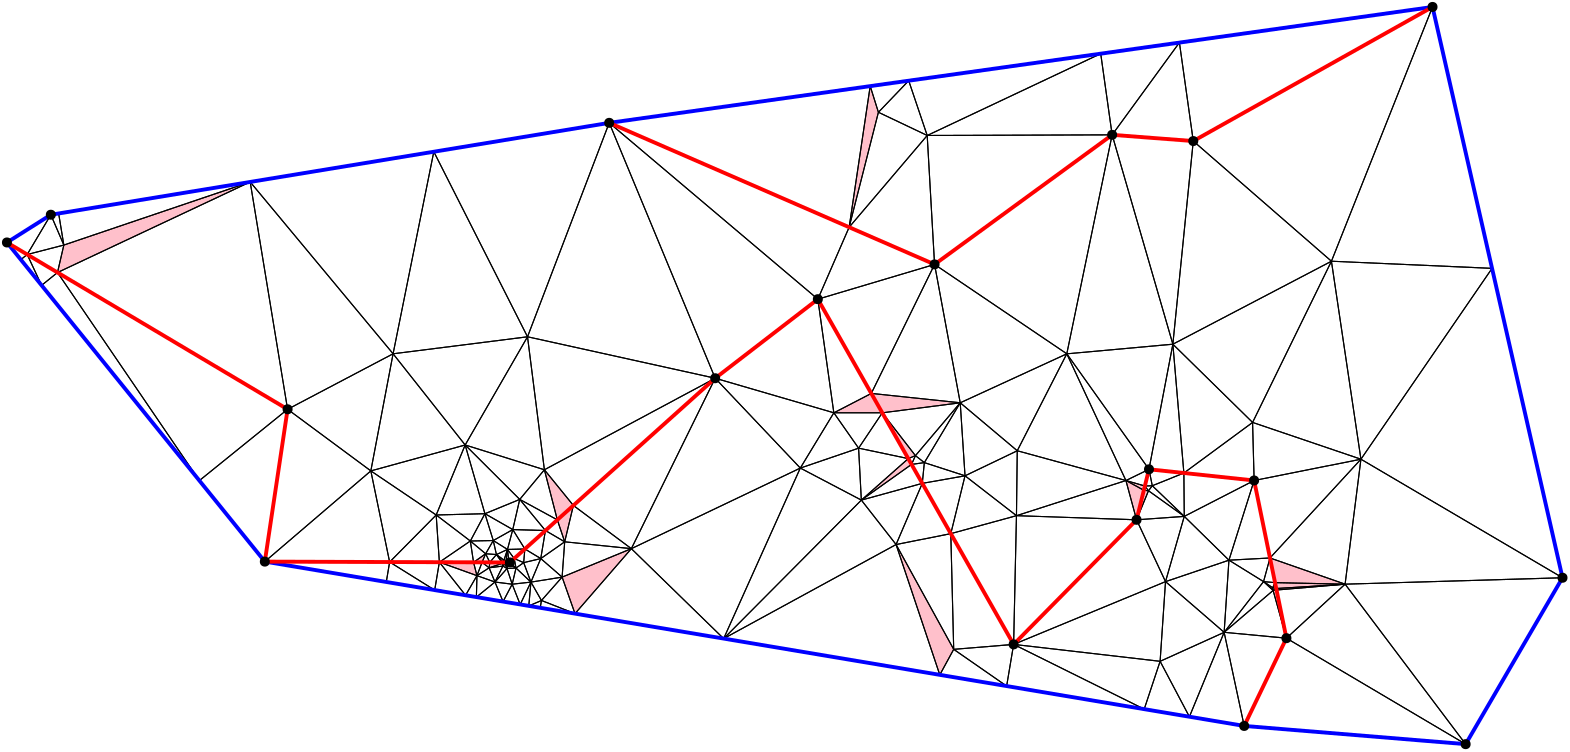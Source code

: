 <?xml version="1.0"?>
<!DOCTYPE ipe SYSTEM "ipe.dtd">
<ipe version="70218" creator="Ipe 7.2.24">
<info created="D:20221020151441" modified="D:20221020151441"/>
<ipestyle name="basic">
<symbol name="mark/disk(sx)" transformations="translations">
<path fill="sym-stroke">
0.6 0 0 0.6 0 0 e
</path>
</symbol>
<anglesize name="22.5 deg" value="22.5"/>
<anglesize name="30 deg" value="30"/>
<anglesize name="45 deg" value="45"/>
<anglesize name="60 deg" value="60"/>
<anglesize name="90 deg" value="90"/>
<arrowsize name="large" value="10"/>
<arrowsize name="small" value="5"/>
<arrowsize name="tiny" value="3"/>
<color name="blue" value="0 0 1"/>
<color name="gray" value="0.745"/>
<color name="green" value="0 1 0"/>
<color name="red" value="1 0 0"/>
<color name="pink" value="1 0.753 0.796"/>
<pen name="heavier" value="0.8"/>
<pen name="fat" value="1.4"/>
<pen name="ultrafat" value="2"/>
<gridsize name="16 pts (~6 mm)" value="16"/>
<gridsize name="32 pts (~12 mm)" value="32"/>
<gridsize name="4 pts" value="4"/>
<gridsize name="8 pts (~3 mm)" value="8"/>
<opacity name="10%" value="0.1"/>
<opacity name="25%" value="0.25"/>
<opacity name="50%" value="0.5"/>
<opacity name="75%" value="0.75"/>
<symbolsize name="large" value="5"/>
<symbolsize name="small" value="2"/>
<symbolsize name="tiny" value="1.1"/>
<textsize name="huge" value="\huge"/>
<textsize name="large" value="\large"/>
<textsize name="small" value="\small"/>
<textsize name="tiny" value="	iny"/>
<tiling name="falling" angle="-60" step="4" width="1"/>
<tiling name="rising" angle="30" step="4" width="1"/>
</ipestyle>
<page>
<layer name="hull"/>
<layer name="constraints"/>
<layer name="triangulation"/>
<layer name="obtuse"/>
<layer name="blub"/>
<layer name="problems"/>
<view layers="hull constraints triangulation obtuse blub" active="triangulation"/>
<path layer="obtuse" fill="pink" stroke-opacity="opaque">
194.446 337.698 m 
194.52 337.426 l 
194.972 337.425 l 
</path>
<path layer="obtuse" fill="pink" stroke-opacity="opaque">
359.181 394.892 m 
327.163 398.263 l 
331.12 391.287 l 
</path>
<path layer="obtuse" fill="pink" stroke-opacity="opaque">
425.278 363.402 m 
418.828 366.908 l 
422.663 352.766 l 
</path>
<path layer="obtuse" fill="pink" stroke-opacity="opaque">
194.972 337.425 m 
195.595 337.423 l 
195.696 338.049 l 
</path>
<path layer="obtuse" fill="pink" stroke-opacity="opaque">
189.832 337.442 m 
194.293 337.068 l 
194.205 337.427 l 
</path>
<path layer="obtuse" fill="pink" stroke-opacity="opaque">
194.446 337.698 m 
192.212 340.26 l 
194.205 337.427 l 
</path>
<path layer="obtuse" fill="pink" stroke-opacity="opaque">
189.583 335.485 m 
194.293 337.068 l 
189.832 337.442 l 
</path>
<path layer="obtuse" fill="pink" stroke-opacity="opaque">
171.674 337.504 m 
185.202 332.656 l 
183.979 337.462 l 
</path>
<path layer="obtuse" fill="pink" stroke-opacity="opaque">
183.979 337.462 m 
187.044 337.452 l 
188.332 340.541 l 
</path>
<path layer="obtuse" fill="pink" stroke-opacity="opaque">
36.482 451.676 m 
34.1953 441.792 l 
103.563 474.401 l 
</path>
<path layer="obtuse" fill="pink" stroke-opacity="opaque">
219.916 357.929 m 
214.137 352.744 l 
216.79 344.842 l 
</path>
<path layer="obtuse" fill="pink" stroke-opacity="opaque">
341.655 372.712 m 
340.472 374.798 l 
323.583 359.856 l 
</path>
<path layer="obtuse" fill="pink" stroke-opacity="opaque">
313.681 391.287 m 
331.12 391.287 l 
327.163 398.263 l 
</path>
<path layer="obtuse" fill="pink" stroke-opacity="opaque">
340.472 374.798 m 
343.057 375.862 l 
331.12 391.287 l 
</path>
<path layer="obtuse" fill="pink" stroke-opacity="opaque">
319.19 458.09 m 
329.726 499.474 l 
326.771 508.898 l 
</path>
<path layer="obtuse" fill="pink" stroke-opacity="opaque">
425.654 364.929 m 
418.828 366.908 l 
425.278 363.402 l 
</path>
<path layer="obtuse" fill="pink" stroke-opacity="opaque">
471.648 328.319 m 
468.374 330.517 l 
471.816 327.343 l 
</path>
<path layer="obtuse" fill="pink" stroke-opacity="opaque">
422.663 352.766 m 
426.954 363.224 l 
425.278 363.402 l 
</path>
<path layer="obtuse" fill="pink" stroke-opacity="opaque">
219.916 357.929 m 
209.481 370.782 l 
214.137 352.744 l 
</path>
<path layer="obtuse" fill="pink" stroke-opacity="opaque">
336.087 343.866 m 
351.826 296.944 l 
356.833 306.135 l 
</path>
<path layer="obtuse" fill="pink" stroke-opacity="opaque">
240.784 342.377 m 
215.86 332.14 l 
220.5 318.979 l 
</path>
<path layer="obtuse" fill="pink" stroke-opacity="opaque">
473.057 327.486 m 
497.735 329.596 l 
472.945 328.035 l 
</path>
<path layer="obtuse" fill="pink" stroke-opacity="opaque">
497.735 329.596 m 
470.696 339.021 l 
472.512 330.147 l 
</path>
<path layer="obtuse" fill="pink" stroke-opacity="opaque">
497.735 329.596 m 
472.512 330.147 l 
472.945 328.035 l 
</path>
<path layer="obtuse" fill="pink" stroke-opacity="opaque">
476.607 310.148 m 
473.057 327.486 l 
471.816 327.343 l 
</path>
<path layer="triangulation" stroke="black">
476.607 310.148 m 
461.407 278.557 l 
</path>
<path layer="triangulation" stroke="black">
461.407 278.557 m 
541.13 272 l 
</path>
<path layer="triangulation" stroke="black">
541.13 272 m 
476.607 310.148 l 
</path>
<path layer="triangulation" stroke="black">
307.921 432.192 m 
232.817 495.672 l 
</path>
<path layer="triangulation" stroke="black">
232.817 495.672 m 
270.965 403.73 l 
</path>
<path layer="triangulation" stroke="black">
270.965 403.73 m 
307.921 432.192 l 
</path>
<path layer="triangulation" stroke="black">
301.606 371.391 m 
270.965 403.73 l 
</path>
<path layer="triangulation" stroke="black">
270.965 403.73 m 
240.784 342.377 l 
</path>
<path layer="triangulation" stroke="black">
240.784 342.377 m 
301.606 371.391 l 
</path>
<path layer="triangulation" stroke="black">
203.407 418.653 m 
155.013 412.537 l 
</path>
<path layer="triangulation" stroke="black">
155.013 412.537 m 
180.96 379.701 l 
</path>
<path layer="triangulation" stroke="black">
180.96 379.701 m 
203.407 418.653 l 
</path>
<path layer="triangulation" stroke="black">
356.833 306.135 m 
351.826 296.944 l 
</path>
<path layer="triangulation" stroke="black">
351.826 296.944 m 
375.888 292.906 l 
</path>
<path layer="triangulation" stroke="black">
375.888 292.906 m 
356.833 306.135 l 
</path>
<path layer="triangulation" stroke="black">
313.681 391.287 m 
307.921 432.192 l 
</path>
<path layer="triangulation" stroke="black">
307.921 432.192 m 
270.965 403.73 l 
</path>
<path layer="triangulation" stroke="black">
270.965 403.73 m 
313.681 391.287 l 
</path>
<path layer="triangulation" stroke="black">
347.292 491.124 m 
349.944 444.709 l 
</path>
<path layer="triangulation" stroke="black">
349.944 444.709 m 
413.871 491.351 l 
</path>
<path layer="triangulation" stroke="black">
413.871 491.351 m 
347.292 491.124 l 
</path>
<path layer="triangulation" stroke="black">
307.921 432.192 m 
313.681 391.287 l 
</path>
<path layer="triangulation" stroke="black">
313.681 391.287 m 
327.163 398.263 l 
</path>
<path layer="triangulation" stroke="black">
327.163 398.263 m 
307.921 432.192 l 
</path>
<path layer="triangulation" stroke="black">
103.563 474.401 m 
117.032 392.553 l 
</path>
<path layer="triangulation" stroke="black">
117.032 392.553 m 
155.013 412.537 l 
</path>
<path layer="triangulation" stroke="black">
155.013 412.537 m 
103.563 474.401 l 
</path>
<path layer="triangulation" stroke="black">
329.726 499.474 m 
319.19 458.09 l 
</path>
<path layer="triangulation" stroke="black">
319.19 458.09 m 
347.292 491.124 l 
</path>
<path layer="triangulation" stroke="black">
347.292 491.124 m 
329.726 499.474 l 
</path>
<path layer="triangulation" stroke="black">
418.828 366.908 m 
379.711 377.622 l 
</path>
<path layer="triangulation" stroke="black">
379.711 377.622 m 
379.424 354.253 l 
</path>
<path layer="triangulation" stroke="black">
379.424 354.253 m 
418.828 366.908 l 
</path>
<path layer="triangulation" stroke="black">
349.944 444.709 m 
359.181 394.892 l 
</path>
<path layer="triangulation" stroke="black">
359.181 394.892 m 
397.545 412.523 l 
</path>
<path layer="triangulation" stroke="black">
397.545 412.523 m 
349.944 444.709 l 
</path>
<path layer="triangulation" stroke="black">
454.189 312.258 m 
468.374 330.517 l 
</path>
<path layer="triangulation" stroke="black">
468.374 330.517 m 
455.917 338.231 l 
</path>
<path layer="triangulation" stroke="black">
455.917 338.231 m 
454.189 312.258 l 
</path>
<path layer="triangulation" stroke="black">
443.078 489.115 m 
529.209 537.396 l 
</path>
<path layer="triangulation" stroke="black">
529.209 537.396 m 
438.087 524.569 l 
</path>
<path layer="triangulation" stroke="black">
438.087 524.569 m 
443.078 489.115 l 
</path>
<path layer="triangulation" stroke="black">
397.545 412.523 m 
435.729 415.989 l 
</path>
<path layer="triangulation" stroke="black">
435.729 415.989 m 
413.871 491.351 l 
</path>
<path layer="triangulation" stroke="black">
413.871 491.351 m 
397.545 412.523 l 
</path>
<path layer="triangulation" stroke="black">
503.435 374.581 m 
464.428 387.822 l 
</path>
<path layer="triangulation" stroke="black">
464.428 387.822 m 
464.984 366.923 l 
</path>
<path layer="triangulation" stroke="black">
464.984 366.923 m 
503.435 374.581 l 
</path>
<path layer="triangulation" stroke="black">
443.078 489.115 m 
435.729 415.989 l 
</path>
<path layer="triangulation" stroke="black">
435.729 415.989 m 
492.815 445.854 l 
</path>
<path layer="triangulation" stroke="black">
492.815 445.854 m 
443.078 489.115 l 
</path>
<path layer="triangulation" stroke="black">
455.917 338.231 m 
439.835 354.001 l 
</path>
<path layer="triangulation" stroke="black">
439.835 354.001 m 
433.085 330.51 l 
</path>
<path layer="triangulation" stroke="black">
433.085 330.51 m 
455.917 338.231 l 
</path>
<path layer="triangulation" stroke="black">
360.907 368.609 m 
346.262 373.351 l 
</path>
<path layer="triangulation" stroke="black">
346.262 373.351 m 
345.524 365.89 l 
</path>
<path layer="triangulation" stroke="black">
345.524 365.89 m 
360.907 368.609 l 
</path>
<path layer="triangulation" stroke="black">
471.816 327.343 m 
468.374 330.517 l 
</path>
<path layer="triangulation" stroke="black">
468.374 330.517 m 
454.189 312.258 l 
</path>
<path layer="triangulation" stroke="black">
454.189 312.258 m 
471.816 327.343 l 
</path>
<path layer="triangulation" stroke="black">
472.945 328.035 m 
472.512 330.147 l 
</path>
<path layer="triangulation" stroke="black">
472.512 330.147 m 
471.648 328.319 l 
</path>
<path layer="triangulation" stroke="black">
471.648 328.319 m 
472.945 328.035 l 
</path>
<path layer="triangulation" stroke="black">
439.835 354.001 m 
439.696 369.611 l 
</path>
<path layer="triangulation" stroke="black">
439.696 369.611 m 
428.321 365.029 l 
</path>
<path layer="triangulation" stroke="black">
428.321 365.029 m 
439.835 354.001 l 
</path>
<path layer="triangulation" stroke="black">
497.735 329.596 m 
541.13 272 l 
</path>
<path layer="triangulation" stroke="black">
541.13 272 m 
576 331.904 l 
</path>
<path layer="triangulation" stroke="black">
576 331.904 m 
497.735 329.596 l 
</path>
<path layer="triangulation" stroke="black">
185.202 332.656 m 
187.044 337.452 l 
</path>
<path layer="triangulation" stroke="black">
187.044 337.452 m 
183.979 337.462 l 
</path>
<path layer="triangulation" stroke="black">
183.979 337.462 m 
185.202 332.656 l 
</path>
<path layer="triangulation" stroke="black">
197.888 329.586 m 
191.684 330.367 l 
</path>
<path layer="triangulation" stroke="black">
191.684 330.367 m 
194.601 323.325 l 
</path>
<path layer="triangulation" stroke="black">
194.601 323.325 m 
197.888 329.586 l 
</path>
<path layer="triangulation" stroke="black">
188.072 354.965 m 
198.093 349.245 l 
</path>
<path layer="triangulation" stroke="black">
198.093 349.245 m 
200.602 360.113 l 
</path>
<path layer="triangulation" stroke="black">
200.602 360.113 m 
188.072 354.965 l 
</path>
<path layer="triangulation" stroke="black">
191.684 330.367 m 
194.532 336.11 l 
</path>
<path layer="triangulation" stroke="black">
194.532 336.11 m 
189.583 335.485 l 
</path>
<path layer="triangulation" stroke="black">
189.583 335.485 m 
191.684 330.367 l 
</path>
<path layer="triangulation" stroke="black">
117.032 392.553 m 
108.837 337.716 l 
</path>
<path layer="triangulation" stroke="black">
108.837 337.716 m 
146.999 370.372 l 
</path>
<path layer="triangulation" stroke="black">
146.999 370.372 m 
117.032 392.553 l 
</path>
<path layer="triangulation" stroke="black">
204.641 330.338 m 
208.171 338.81 l 
</path>
<path layer="triangulation" stroke="black">
208.171 338.81 m 
202.019 337.349 l 
</path>
<path layer="triangulation" stroke="black">
202.019 337.349 m 
204.641 330.338 l 
</path>
<path layer="triangulation" stroke="black">
379.424 354.253 m 
422.663 352.766 l 
</path>
<path layer="triangulation" stroke="black">
422.663 352.766 m 
418.828 366.908 l 
</path>
<path layer="triangulation" stroke="black">
418.828 366.908 m 
379.424 354.253 l 
</path>
<path layer="triangulation" stroke="black">
327.163 398.263 m 
349.944 444.709 l 
</path>
<path layer="triangulation" stroke="black">
349.944 444.709 m 
307.921 432.192 l 
</path>
<path layer="triangulation" stroke="black">
307.921 432.192 m 
327.163 398.263 l 
</path>
<path layer="triangulation" stroke="black">
197.054 337.418 m 
199.268 335.4 l 
</path>
<path layer="triangulation" stroke="black">
199.268 335.4 m 
198.612 338.816 l 
</path>
<path layer="triangulation" stroke="black">
198.612 338.816 m 
197.054 337.418 l 
</path>
<path layer="triangulation" stroke="black">
180.96 379.701 m 
155.013 412.537 l 
</path>
<path layer="triangulation" stroke="black">
155.013 412.537 m 
146.999 370.372 l 
</path>
<path layer="triangulation" stroke="black">
146.999 370.372 m 
180.96 379.701 l 
</path>
<path layer="triangulation" stroke="black">
336.087 343.866 m 
323.583 359.856 l 
</path>
<path layer="triangulation" stroke="black">
323.583 359.856 m 
274.013 310 l 
</path>
<path layer="triangulation" stroke="black">
274.013 310 m 
336.087 343.866 l 
</path>
<path layer="triangulation" stroke="black">
197.888 329.586 m 
196.022 335.218 l 
</path>
<path layer="triangulation" stroke="black">
196.022 335.218 m 
191.684 330.367 l 
</path>
<path layer="triangulation" stroke="black">
191.684 330.367 m 
197.888 329.586 l 
</path>
<path layer="triangulation" stroke="black">
195.595 337.423 m 
196.367 337.42 l 
</path>
<path layer="triangulation" stroke="black">
196.367 337.42 m 
195.696 338.049 l 
</path>
<path layer="triangulation" stroke="black">
195.696 338.049 m 
195.595 337.423 l 
</path>
<path layer="triangulation" stroke="black">
196.658 336.789 m 
199.268 335.4 l 
</path>
<path layer="triangulation" stroke="black">
199.268 335.4 m 
197.054 337.418 l 
</path>
<path layer="triangulation" stroke="black">
197.054 337.418 m 
196.658 336.789 l 
</path>
<path layer="triangulation" stroke="black">
200.762 322.291 m 
203.863 321.771 l 
</path>
<path layer="triangulation" stroke="black">
203.863 321.771 m 
204.641 330.338 l 
</path>
<path layer="triangulation" stroke="black">
204.641 330.338 m 
200.762 322.291 l 
</path>
<path layer="triangulation" stroke="black">
208.421 323.72 m 
203.863 321.771 l 
</path>
<path layer="triangulation" stroke="black">
203.863 321.771 m 
207.978 321.08 l 
</path>
<path layer="triangulation" stroke="black">
207.978 321.08 m 
208.421 323.72 l 
</path>
<path layer="triangulation" stroke="black">
195.595 337.423 m 
195.985 336.875 l 
</path>
<path layer="triangulation" stroke="black">
195.985 336.875 m 
196.367 337.42 l 
</path>
<path layer="triangulation" stroke="black">
196.367 337.42 m 
195.595 337.423 l 
</path>
<path layer="triangulation" stroke="black">
198.612 338.816 m 
199.268 335.4 l 
</path>
<path layer="triangulation" stroke="black">
199.268 335.4 m 
202.019 337.349 l 
</path>
<path layer="triangulation" stroke="black">
202.019 337.349 m 
198.612 338.816 l 
</path>
<path layer="triangulation" stroke="black">
195.305 336.784 m 
195.595 337.423 l 
</path>
<path layer="triangulation" stroke="black">
195.595 337.423 m 
194.972 337.425 l 
</path>
<path layer="triangulation" stroke="black">
194.972 337.425 m 
195.305 336.784 l 
</path>
<path layer="triangulation" stroke="black">
196.192 342.099 m 
198.093 349.245 l 
</path>
<path layer="triangulation" stroke="black">
198.093 349.245 m 
191.075 345.302 l 
</path>
<path layer="triangulation" stroke="black">
191.075 345.302 m 
196.192 342.099 l 
</path>
<path layer="triangulation" stroke="black">
196.022 335.218 m 
194.532 336.11 l 
</path>
<path layer="triangulation" stroke="black">
194.532 336.11 m 
191.684 330.367 l 
</path>
<path layer="triangulation" stroke="black">
191.684 330.367 m 
196.022 335.218 l 
</path>
<path layer="triangulation" stroke="black">
182.821 345.132 m 
191.075 345.302 l 
</path>
<path layer="triangulation" stroke="black">
191.075 345.302 m 
188.072 354.965 l 
</path>
<path layer="triangulation" stroke="black">
188.072 354.965 m 
182.821 345.132 l 
</path>
<path layer="triangulation" stroke="black">
117.032 392.553 m 
85.2665 366.885 l 
</path>
<path layer="triangulation" stroke="black">
85.2665 366.885 m 
108.837 337.716 l 
</path>
<path layer="triangulation" stroke="black">
108.837 337.716 m 
117.032 392.553 l 
</path>
<path layer="triangulation" stroke="black">
103.563 474.401 m 
155.013 412.537 l 
</path>
<path layer="triangulation" stroke="black">
155.013 412.537 m 
169.671 485.28 l 
</path>
<path layer="triangulation" stroke="black">
169.671 485.28 m 
103.563 474.401 l 
</path>
<path layer="triangulation" stroke="black">
146.999 370.372 m 
155.013 412.537 l 
</path>
<path layer="triangulation" stroke="black">
155.013 412.537 m 
117.032 392.553 l 
</path>
<path layer="triangulation" stroke="black">
117.032 392.553 m 
146.999 370.372 l 
</path>
<path layer="triangulation" stroke="black">
146.999 370.372 m 
170.525 354.499 l 
</path>
<path layer="triangulation" stroke="black">
170.525 354.499 m 
180.96 379.701 l 
</path>
<path layer="triangulation" stroke="black">
180.96 379.701 m 
146.999 370.372 l 
</path>
<path layer="triangulation" stroke="black">
23.2867 448.276 m 
36.482 451.676 l 
</path>
<path layer="triangulation" stroke="black">
36.482 451.676 m 
31.7956 462.591 l 
</path>
<path layer="triangulation" stroke="black">
31.7956 462.591 m 
23.2867 448.276 l 
</path>
<path layer="triangulation" stroke="black">
23.2867 448.276 m 
16 452.607 l 
</path>
<path layer="triangulation" stroke="black">
16 452.607 m 
20.9957 446.424 l 
</path>
<path layer="triangulation" stroke="black">
20.9957 446.424 m 
23.2867 448.276 l 
</path>
<path layer="triangulation" stroke="black">
153.768 337.564 m 
169.988 327.455 l 
</path>
<path layer="triangulation" stroke="black">
169.988 327.455 m 
171.674 337.504 l 
</path>
<path layer="triangulation" stroke="black">
171.674 337.504 m 
153.768 337.564 l 
</path>
<path layer="triangulation" stroke="black">
194.446 337.698 m 
194.52 337.426 l 
</path>
<path layer="triangulation" stroke="black">
194.52 337.426 m 
194.972 337.425 l 
</path>
<path layer="triangulation" stroke="black">
194.972 337.425 m 
194.446 337.698 l 
</path>
<path layer="triangulation" stroke="black">
209.852 348.9 m 
202.451 342.26 l 
</path>
<path layer="triangulation" stroke="black">
202.451 342.26 m 
208.171 338.81 l 
</path>
<path layer="triangulation" stroke="black">
208.171 338.81 m 
209.852 348.9 l 
</path>
<path layer="triangulation" stroke="black">
198.093 349.245 m 
196.192 342.099 l 
</path>
<path layer="triangulation" stroke="black">
196.192 342.099 m 
202.451 342.26 l 
</path>
<path layer="triangulation" stroke="black">
202.451 342.26 m 
198.093 349.245 l 
</path>
<path layer="triangulation" stroke="black">
216.79 344.842 m 
209.852 348.9 l 
</path>
<path layer="triangulation" stroke="black">
209.852 348.9 m 
208.171 338.81 l 
</path>
<path layer="triangulation" stroke="black">
208.171 338.81 m 
216.79 344.842 l 
</path>
<path layer="triangulation" stroke="black">
202.019 337.349 m 
199.268 335.4 l 
</path>
<path layer="triangulation" stroke="black">
199.268 335.4 m 
204.641 330.338 l 
</path>
<path layer="triangulation" stroke="black">
204.641 330.338 m 
202.019 337.349 l 
</path>
<path layer="triangulation" stroke="black">
322.595 378.554 m 
323.583 359.856 l 
</path>
<path layer="triangulation" stroke="black">
323.583 359.856 m 
340.472 374.798 l 
</path>
<path layer="triangulation" stroke="black">
340.472 374.798 m 
322.595 378.554 l 
</path>
<path layer="triangulation" stroke="black">
360.907 368.609 m 
345.524 365.89 l 
</path>
<path layer="triangulation" stroke="black">
345.524 365.89 m 
355.79 347.788 l 
</path>
<path layer="triangulation" stroke="black">
355.79 347.788 m 
360.907 368.609 l 
</path>
<path layer="triangulation" stroke="black">
359.181 394.892 m 
343.057 375.862 l 
</path>
<path layer="triangulation" stroke="black">
343.057 375.862 m 
346.262 373.351 l 
</path>
<path layer="triangulation" stroke="black">
346.262 373.351 m 
359.181 394.892 l 
</path>
<path layer="triangulation" stroke="black">
359.181 394.892 m 
379.711 377.622 l 
</path>
<path layer="triangulation" stroke="black">
379.711 377.622 m 
397.545 412.523 l 
</path>
<path layer="triangulation" stroke="black">
397.545 412.523 m 
359.181 394.892 l 
</path>
<path layer="triangulation" stroke="black">
307.921 432.192 m 
319.19 458.09 l 
</path>
<path layer="triangulation" stroke="black">
319.19 458.09 m 
232.817 495.672 l 
</path>
<path layer="triangulation" stroke="black">
232.817 495.672 m 
307.921 432.192 l 
</path>
<path layer="triangulation" stroke="black">
413.871 491.351 m 
443.078 489.115 l 
</path>
<path layer="triangulation" stroke="black">
443.078 489.115 m 
438.087 524.569 l 
</path>
<path layer="triangulation" stroke="black">
438.087 524.569 m 
413.871 491.351 l 
</path>
<path layer="triangulation" stroke="black">
397.545 412.523 m 
379.711 377.622 l 
</path>
<path layer="triangulation" stroke="black">
379.711 377.622 m 
418.828 366.908 l 
</path>
<path layer="triangulation" stroke="black">
418.828 366.908 m 
397.545 412.523 l 
</path>
<path layer="triangulation" stroke="black">
359.181 394.892 m 
327.163 398.263 l 
</path>
<path layer="triangulation" stroke="black">
327.163 398.263 m 
331.12 391.287 l 
</path>
<path layer="triangulation" stroke="black">
331.12 391.287 m 
359.181 394.892 l 
</path>
<path layer="triangulation" stroke="black">
425.278 363.402 m 
418.828 366.908 l 
</path>
<path layer="triangulation" stroke="black">
418.828 366.908 m 
422.663 352.766 l 
</path>
<path layer="triangulation" stroke="black">
422.663 352.766 m 
425.278 363.402 l 
</path>
<path layer="triangulation" stroke="black">
427.134 370.946 m 
397.545 412.523 l 
</path>
<path layer="triangulation" stroke="black">
397.545 412.523 m 
418.828 366.908 l 
</path>
<path layer="triangulation" stroke="black">
418.828 366.908 m 
427.134 370.946 l 
</path>
<path layer="triangulation" stroke="black">
378.406 307.913 m 
433.085 330.51 l 
</path>
<path layer="triangulation" stroke="black">
433.085 330.51 m 
422.663 352.766 l 
</path>
<path layer="triangulation" stroke="black">
422.663 352.766 m 
378.406 307.913 l 
</path>
<path layer="triangulation" stroke="black">
454.189 312.258 m 
441.685 281.866 l 
</path>
<path layer="triangulation" stroke="black">
441.685 281.866 m 
461.407 278.557 l 
</path>
<path layer="triangulation" stroke="black">
461.407 278.557 m 
454.189 312.258 l 
</path>
<path layer="triangulation" stroke="black">
355.79 347.788 m 
336.087 343.866 l 
</path>
<path layer="triangulation" stroke="black">
336.087 343.866 m 
356.833 306.135 l 
</path>
<path layer="triangulation" stroke="black">
356.833 306.135 m 
355.79 347.788 l 
</path>
<path layer="triangulation" stroke="black">
345.524 365.89 m 
341.655 372.712 l 
</path>
<path layer="triangulation" stroke="black">
341.655 372.712 m 
323.583 359.856 l 
</path>
<path layer="triangulation" stroke="black">
323.583 359.856 m 
345.524 365.89 l 
</path>
<path layer="triangulation" stroke="black">
323.583 359.856 m 
301.606 371.391 l 
</path>
<path layer="triangulation" stroke="black">
301.606 371.391 m 
274.013 310 l 
</path>
<path layer="triangulation" stroke="black">
274.013 310 m 
323.583 359.856 l 
</path>
<path layer="triangulation" stroke="black">
209.481 370.782 m 
203.407 418.653 l 
</path>
<path layer="triangulation" stroke="black">
203.407 418.653 m 
180.96 379.701 l 
</path>
<path layer="triangulation" stroke="black">
180.96 379.701 m 
209.481 370.782 l 
</path>
<path layer="triangulation" stroke="black">
379.424 354.253 m 
355.79 347.788 l 
</path>
<path layer="triangulation" stroke="black">
355.79 347.788 m 
378.406 307.913 l 
</path>
<path layer="triangulation" stroke="black">
378.406 307.913 m 
379.424 354.253 l 
</path>
<path layer="triangulation" stroke="black">
454.189 312.258 m 
461.407 278.557 l 
</path>
<path layer="triangulation" stroke="black">
461.407 278.557 m 
476.607 310.148 l 
</path>
<path layer="triangulation" stroke="black">
476.607 310.148 m 
454.189 312.258 l 
</path>
<path layer="triangulation" stroke="black">
378.406 307.913 m 
431.139 301.827 l 
</path>
<path layer="triangulation" stroke="black">
431.139 301.827 m 
433.085 330.51 l 
</path>
<path layer="triangulation" stroke="black">
433.085 330.51 m 
378.406 307.913 l 
</path>
<path layer="triangulation" stroke="black">
378.406 307.913 m 
356.833 306.135 l 
</path>
<path layer="triangulation" stroke="black">
356.833 306.135 m 
375.888 292.906 l 
</path>
<path layer="triangulation" stroke="black">
375.888 292.906 m 
378.406 307.913 l 
</path>
<path layer="triangulation" stroke="black">
497.735 329.596 m 
503.435 374.581 l 
</path>
<path layer="triangulation" stroke="black">
503.435 374.581 m 
470.696 339.021 l 
</path>
<path layer="triangulation" stroke="black">
470.696 339.021 m 
497.735 329.596 l 
</path>
<path layer="triangulation" stroke="black">
454.189 312.258 m 
455.917 338.231 l 
</path>
<path layer="triangulation" stroke="black">
455.917 338.231 m 
433.085 330.51 l 
</path>
<path layer="triangulation" stroke="black">
433.085 330.51 m 
454.189 312.258 l 
</path>
<path layer="triangulation" stroke="black">
191.684 330.367 m 
189.583 335.485 l 
</path>
<path layer="triangulation" stroke="black">
189.583 335.485 m 
185.202 332.656 l 
</path>
<path layer="triangulation" stroke="black">
185.202 332.656 m 
191.684 330.367 l 
</path>
<path layer="triangulation" stroke="black">
153.768 337.564 m 
146.999 370.372 l 
</path>
<path layer="triangulation" stroke="black">
146.999 370.372 m 
108.837 337.716 l 
</path>
<path layer="triangulation" stroke="black">
108.837 337.716 m 
153.768 337.564 l 
</path>
<path layer="triangulation" stroke="black">
108.837 337.716 m 
152.562 330.379 l 
</path>
<path layer="triangulation" stroke="black">
152.562 330.379 m 
153.768 337.564 l 
</path>
<path layer="triangulation" stroke="black">
153.768 337.564 m 
108.837 337.716 l 
</path>
<path layer="triangulation" stroke="black">
187.044 337.452 m 
189.583 335.485 l 
</path>
<path layer="triangulation" stroke="black">
189.583 335.485 m 
189.832 337.442 l 
</path>
<path layer="triangulation" stroke="black">
189.832 337.442 m 
187.044 337.452 l 
</path>
<path layer="triangulation" stroke="black">
196.192 342.099 m 
195.696 338.049 l 
</path>
<path layer="triangulation" stroke="black">
195.696 338.049 m 
196.649 338.144 l 
</path>
<path layer="triangulation" stroke="black">
196.649 338.144 m 
196.192 342.099 l 
</path>
<path layer="triangulation" stroke="black">
181.103 325.59 m 
185.202 332.656 l 
</path>
<path layer="triangulation" stroke="black">
185.202 332.656 m 
171.674 337.504 l 
</path>
<path layer="triangulation" stroke="black">
171.674 337.504 m 
181.103 325.59 l 
</path>
<path layer="triangulation" stroke="black">
184.996 324.937 m 
191.684 330.367 l 
</path>
<path layer="triangulation" stroke="black">
191.684 330.367 m 
185.202 332.656 l 
</path>
<path layer="triangulation" stroke="black">
185.202 332.656 m 
184.996 324.937 l 
</path>
<path layer="triangulation" stroke="black">
184.996 324.937 m 
185.202 332.656 l 
</path>
<path layer="triangulation" stroke="black">
185.202 332.656 m 
181.103 325.59 l 
</path>
<path layer="triangulation" stroke="black">
181.103 325.59 m 
184.996 324.937 l 
</path>
<path layer="triangulation" stroke="black">
191.684 330.367 m 
184.996 324.937 l 
</path>
<path layer="triangulation" stroke="black">
184.996 324.937 m 
194.601 323.325 l 
</path>
<path layer="triangulation" stroke="black">
194.601 323.325 m 
191.684 330.367 l 
</path>
<path layer="triangulation" stroke="black">
208.421 323.72 m 
204.641 330.338 l 
</path>
<path layer="triangulation" stroke="black">
204.641 330.338 m 
203.863 321.771 l 
</path>
<path layer="triangulation" stroke="black">
203.863 321.771 m 
208.421 323.72 l 
</path>
<path layer="triangulation" stroke="black">
204.641 330.338 m 
197.888 329.586 l 
</path>
<path layer="triangulation" stroke="black">
197.888 329.586 m 
200.762 322.291 l 
</path>
<path layer="triangulation" stroke="black">
200.762 322.291 m 
204.641 330.338 l 
</path>
<path layer="triangulation" stroke="black">
220.5 318.979 m 
215.86 332.14 l 
</path>
<path layer="triangulation" stroke="black">
215.86 332.14 m 
208.421 323.72 l 
</path>
<path layer="triangulation" stroke="black">
208.421 323.72 m 
220.5 318.979 l 
</path>
<path layer="triangulation" stroke="black">
215.86 332.14 m 
208.171 338.81 l 
</path>
<path layer="triangulation" stroke="black">
208.171 338.81 m 
204.641 330.338 l 
</path>
<path layer="triangulation" stroke="black">
204.641 330.338 m 
215.86 332.14 l 
</path>
<path layer="triangulation" stroke="black">
197.888 329.586 m 
204.641 330.338 l 
</path>
<path layer="triangulation" stroke="black">
204.641 330.338 m 
199.268 335.4 l 
</path>
<path layer="triangulation" stroke="black">
199.268 335.4 m 
197.888 329.586 l 
</path>
<path layer="triangulation" stroke="black">
208.421 323.72 m 
215.86 332.14 l 
</path>
<path layer="triangulation" stroke="black">
215.86 332.14 m 
204.641 330.338 l 
</path>
<path layer="triangulation" stroke="black">
204.641 330.338 m 
208.421 323.72 l 
</path>
<path layer="triangulation" stroke="black">
196.022 335.218 m 
197.888 329.586 l 
</path>
<path layer="triangulation" stroke="black">
197.888 329.586 m 
199.268 335.4 l 
</path>
<path layer="triangulation" stroke="black">
199.268 335.4 m 
196.022 335.218 l 
</path>
<path layer="triangulation" stroke="black">
194.601 323.325 m 
200.762 322.291 l 
</path>
<path layer="triangulation" stroke="black">
200.762 322.291 m 
197.888 329.586 l 
</path>
<path layer="triangulation" stroke="black">
197.888 329.586 m 
194.601 323.325 l 
</path>
<path layer="triangulation" stroke="black">
196.022 335.218 m 
195.305 336.784 l 
</path>
<path layer="triangulation" stroke="black">
195.305 336.784 m 
194.532 336.11 l 
</path>
<path layer="triangulation" stroke="black">
194.532 336.11 m 
196.022 335.218 l 
</path>
<path layer="triangulation" stroke="black">
196.367 337.42 m 
197.054 337.418 l 
</path>
<path layer="triangulation" stroke="black">
197.054 337.418 m 
196.649 338.144 l 
</path>
<path layer="triangulation" stroke="black">
196.649 338.144 m 
196.367 337.42 l 
</path>
<path layer="triangulation" stroke="black">
196.022 335.218 m 
195.985 336.875 l 
</path>
<path layer="triangulation" stroke="black">
195.985 336.875 m 
195.305 336.784 l 
</path>
<path layer="triangulation" stroke="black">
195.305 336.784 m 
196.022 335.218 l 
</path>
<path layer="triangulation" stroke="black">
196.658 336.789 m 
197.054 337.418 l 
</path>
<path layer="triangulation" stroke="black">
197.054 337.418 m 
196.367 337.42 l 
</path>
<path layer="triangulation" stroke="black">
196.367 337.42 m 
196.658 336.789 l 
</path>
<path layer="triangulation" stroke="black">
196.022 335.218 m 
196.658 336.789 l 
</path>
<path layer="triangulation" stroke="black">
196.658 336.789 m 
195.985 336.875 l 
</path>
<path layer="triangulation" stroke="black">
195.985 336.875 m 
196.022 335.218 l 
</path>
<path layer="triangulation" stroke="black">
196.022 335.218 m 
199.268 335.4 l 
</path>
<path layer="triangulation" stroke="black">
199.268 335.4 m 
196.658 336.789 l 
</path>
<path layer="triangulation" stroke="black">
196.658 336.789 m 
196.022 335.218 l 
</path>
<path layer="triangulation" stroke="black">
202.451 342.26 m 
202.019 337.349 l 
</path>
<path layer="triangulation" stroke="black">
202.019 337.349 m 
208.171 338.81 l 
</path>
<path layer="triangulation" stroke="black">
208.171 338.81 m 
202.451 342.26 l 
</path>
<path layer="triangulation" stroke="black">
198.612 338.816 m 
196.649 338.144 l 
</path>
<path layer="triangulation" stroke="black">
196.649 338.144 m 
197.054 337.418 l 
</path>
<path layer="triangulation" stroke="black">
197.054 337.418 m 
198.612 338.816 l 
</path>
<path layer="triangulation" stroke="black">
195.696 338.049 m 
196.367 337.42 l 
</path>
<path layer="triangulation" stroke="black">
196.367 337.42 m 
196.649 338.144 l 
</path>
<path layer="triangulation" stroke="black">
196.649 338.144 m 
195.696 338.049 l 
</path>
<path layer="triangulation" stroke="black">
195.985 336.875 m 
196.658 336.789 l 
</path>
<path layer="triangulation" stroke="black">
196.658 336.789 m 
196.367 337.42 l 
</path>
<path layer="triangulation" stroke="black">
196.367 337.42 m 
195.985 336.875 l 
</path>
<path layer="triangulation" stroke="black">
194.972 337.425 m 
195.595 337.423 l 
</path>
<path layer="triangulation" stroke="black">
195.595 337.423 m 
195.696 338.049 l 
</path>
<path layer="triangulation" stroke="black">
195.696 338.049 m 
194.972 337.425 l 
</path>
<path layer="triangulation" stroke="black">
195.305 336.784 m 
195.985 336.875 l 
</path>
<path layer="triangulation" stroke="black">
195.985 336.875 m 
195.595 337.423 l 
</path>
<path layer="triangulation" stroke="black">
195.595 337.423 m 
195.305 336.784 l 
</path>
<path layer="triangulation" stroke="black">
194.693 337.063 m 
195.305 336.784 l 
</path>
<path layer="triangulation" stroke="black">
195.305 336.784 m 
194.972 337.425 l 
</path>
<path layer="triangulation" stroke="black">
194.972 337.425 m 
194.693 337.063 l 
</path>
<path layer="triangulation" stroke="black">
194.52 337.426 m 
194.293 337.068 l 
</path>
<path layer="triangulation" stroke="black">
194.293 337.068 m 
194.693 337.063 l 
</path>
<path layer="triangulation" stroke="black">
194.693 337.063 m 
194.52 337.426 l 
</path>
<path layer="triangulation" stroke="black">
194.293 337.068 m 
194.52 337.426 l 
</path>
<path layer="triangulation" stroke="black">
194.52 337.426 m 
194.205 337.427 l 
</path>
<path layer="triangulation" stroke="black">
194.205 337.427 m 
194.293 337.068 l 
</path>
<path layer="triangulation" stroke="black">
194.972 337.425 m 
195.696 338.049 l 
</path>
<path layer="triangulation" stroke="black">
195.696 338.049 m 
194.933 338.242 l 
</path>
<path layer="triangulation" stroke="black">
194.933 338.242 m 
194.972 337.425 l 
</path>
<path layer="triangulation" stroke="black">
194.532 336.11 m 
194.293 337.068 l 
</path>
<path layer="triangulation" stroke="black">
194.293 337.068 m 
189.583 335.485 l 
</path>
<path layer="triangulation" stroke="black">
189.583 335.485 m 
194.532 336.11 l 
</path>
<path layer="triangulation" stroke="black">
194.532 336.11 m 
195.305 336.784 l 
</path>
<path layer="triangulation" stroke="black">
195.305 336.784 m 
194.693 337.063 l 
</path>
<path layer="triangulation" stroke="black">
194.693 337.063 m 
194.532 336.11 l 
</path>
<path layer="triangulation" stroke="black">
194.52 337.426 m 
194.693 337.063 l 
</path>
<path layer="triangulation" stroke="black">
194.693 337.063 m 
194.972 337.425 l 
</path>
<path layer="triangulation" stroke="black">
194.972 337.425 m 
194.52 337.426 l 
</path>
<path layer="triangulation" stroke="black">
194.293 337.068 m 
194.532 336.11 l 
</path>
<path layer="triangulation" stroke="black">
194.532 336.11 m 
194.693 337.063 l 
</path>
<path layer="triangulation" stroke="black">
194.693 337.063 m 
194.293 337.068 l 
</path>
<path layer="triangulation" stroke="black">
196.192 342.099 m 
192.212 340.26 l 
</path>
<path layer="triangulation" stroke="black">
192.212 340.26 m 
194.933 338.242 l 
</path>
<path layer="triangulation" stroke="black">
194.933 338.242 m 
196.192 342.099 l 
</path>
<path layer="triangulation" stroke="black">
189.832 337.442 m 
194.293 337.068 l 
</path>
<path layer="triangulation" stroke="black">
194.293 337.068 m 
194.205 337.427 l 
</path>
<path layer="triangulation" stroke="black">
194.205 337.427 m 
189.832 337.442 l 
</path>
<path layer="triangulation" stroke="black">
194.446 337.698 m 
192.212 340.26 l 
</path>
<path layer="triangulation" stroke="black">
192.212 340.26 m 
194.205 337.427 l 
</path>
<path layer="triangulation" stroke="black">
194.205 337.427 m 
194.446 337.698 l 
</path>
<path layer="triangulation" stroke="black">
189.583 335.485 m 
194.293 337.068 l 
</path>
<path layer="triangulation" stroke="black">
194.293 337.068 m 
189.832 337.442 l 
</path>
<path layer="triangulation" stroke="black">
189.832 337.442 m 
189.583 335.485 l 
</path>
<path layer="triangulation" stroke="black">
192.212 340.26 m 
188.332 340.541 l 
</path>
<path layer="triangulation" stroke="black">
188.332 340.541 m 
189.832 337.442 l 
</path>
<path layer="triangulation" stroke="black">
189.832 337.442 m 
192.212 340.26 l 
</path>
<path layer="triangulation" stroke="black">
185.202 332.656 m 
189.583 335.485 l 
</path>
<path layer="triangulation" stroke="black">
189.583 335.485 m 
187.044 337.452 l 
</path>
<path layer="triangulation" stroke="black">
187.044 337.452 m 
185.202 332.656 l 
</path>
<path layer="triangulation" stroke="black">
169.988 327.455 m 
153.768 337.564 l 
</path>
<path layer="triangulation" stroke="black">
153.768 337.564 m 
152.562 330.379 l 
</path>
<path layer="triangulation" stroke="black">
152.562 330.379 m 
169.988 327.455 l 
</path>
<path layer="triangulation" stroke="black">
170.525 354.499 m 
146.999 370.372 l 
</path>
<path layer="triangulation" stroke="black">
146.999 370.372 m 
153.768 337.564 l 
</path>
<path layer="triangulation" stroke="black">
153.768 337.564 m 
170.525 354.499 l 
</path>
<path layer="triangulation" stroke="black">
153.768 337.564 m 
171.674 337.504 l 
</path>
<path layer="triangulation" stroke="black">
171.674 337.504 m 
170.525 354.499 l 
</path>
<path layer="triangulation" stroke="black">
170.525 354.499 m 
153.768 337.564 l 
</path>
<path layer="triangulation" stroke="black">
169.988 327.455 m 
181.103 325.59 l 
</path>
<path layer="triangulation" stroke="black">
181.103 325.59 m 
171.674 337.504 l 
</path>
<path layer="triangulation" stroke="black">
171.674 337.504 m 
169.988 327.455 l 
</path>
<path layer="triangulation" stroke="black">
171.674 337.504 m 
183.979 337.462 l 
</path>
<path layer="triangulation" stroke="black">
183.979 337.462 m 
182.821 345.132 l 
</path>
<path layer="triangulation" stroke="black">
182.821 345.132 m 
171.674 337.504 l 
</path>
<path layer="triangulation" stroke="black">
171.674 337.504 m 
185.202 332.656 l 
</path>
<path layer="triangulation" stroke="black">
185.202 332.656 m 
183.979 337.462 l 
</path>
<path layer="triangulation" stroke="black">
183.979 337.462 m 
171.674 337.504 l 
</path>
<path layer="triangulation" stroke="black">
171.674 337.504 m 
182.821 345.132 l 
</path>
<path layer="triangulation" stroke="black">
182.821 345.132 m 
170.525 354.499 l 
</path>
<path layer="triangulation" stroke="black">
170.525 354.499 m 
171.674 337.504 l 
</path>
<path layer="triangulation" stroke="black">
183.979 337.462 m 
187.044 337.452 l 
</path>
<path layer="triangulation" stroke="black">
187.044 337.452 m 
188.332 340.541 l 
</path>
<path layer="triangulation" stroke="black">
188.332 340.541 m 
183.979 337.462 l 
</path>
<path layer="triangulation" stroke="black">
200.602 360.113 m 
180.96 379.701 l 
</path>
<path layer="triangulation" stroke="black">
180.96 379.701 m 
188.072 354.965 l 
</path>
<path layer="triangulation" stroke="black">
188.072 354.965 m 
200.602 360.113 l 
</path>
<path layer="triangulation" stroke="black">
200.602 360.113 m 
209.481 370.782 l 
</path>
<path layer="triangulation" stroke="black">
209.481 370.782 m 
180.96 379.701 l 
</path>
<path layer="triangulation" stroke="black">
180.96 379.701 m 
200.602 360.113 l 
</path>
<path layer="triangulation" stroke="black">
117.032 392.553 m 
34.1953 441.792 l 
</path>
<path layer="triangulation" stroke="black">
34.1953 441.792 m 
85.2665 366.885 l 
</path>
<path layer="triangulation" stroke="black">
85.2665 366.885 m 
117.032 392.553 l 
</path>
<path layer="triangulation" stroke="black">
85.2665 366.885 m 
34.1953 441.792 l 
</path>
<path layer="triangulation" stroke="black">
34.1953 441.792 m 
28.4744 437.169 l 
</path>
<path layer="triangulation" stroke="black">
28.4744 437.169 m 
85.2665 366.885 l 
</path>
<path layer="triangulation" stroke="black">
117.032 392.553 m 
103.563 474.401 l 
</path>
<path layer="triangulation" stroke="black">
103.563 474.401 m 
34.1953 441.792 l 
</path>
<path layer="triangulation" stroke="black">
34.1953 441.792 m 
117.032 392.553 l 
</path>
<path layer="triangulation" stroke="black">
34.1953 441.792 m 
23.2867 448.276 l 
</path>
<path layer="triangulation" stroke="black">
23.2867 448.276 m 
28.4744 437.169 l 
</path>
<path layer="triangulation" stroke="black">
28.4744 437.169 m 
34.1953 441.792 l 
</path>
<path layer="triangulation" stroke="black">
34.1953 441.792 m 
36.482 451.676 l 
</path>
<path layer="triangulation" stroke="black">
36.482 451.676 m 
23.2867 448.276 l 
</path>
<path layer="triangulation" stroke="black">
23.2867 448.276 m 
34.1953 441.792 l 
</path>
<path layer="triangulation" stroke="black">
16 452.607 m 
23.2867 448.276 l 
</path>
<path layer="triangulation" stroke="black">
23.2867 448.276 m 
31.7956 462.591 l 
</path>
<path layer="triangulation" stroke="black">
31.7956 462.591 m 
16 452.607 l 
</path>
<path layer="triangulation" stroke="black">
20.9957 446.424 m 
28.4744 437.169 l 
</path>
<path layer="triangulation" stroke="black">
28.4744 437.169 m 
23.2867 448.276 l 
</path>
<path layer="triangulation" stroke="black">
23.2867 448.276 m 
20.9957 446.424 l 
</path>
<path layer="triangulation" stroke="black">
155.013 412.537 m 
203.407 418.653 l 
</path>
<path layer="triangulation" stroke="black">
203.407 418.653 m 
169.671 485.28 l 
</path>
<path layer="triangulation" stroke="black">
169.671 485.28 m 
155.013 412.537 l 
</path>
<path layer="triangulation" stroke="black">
36.482 451.676 m 
34.1953 441.792 l 
</path>
<path layer="triangulation" stroke="black">
34.1953 441.792 m 
103.563 474.401 l 
</path>
<path layer="triangulation" stroke="black">
103.563 474.401 m 
36.482 451.676 l 
</path>
<path layer="triangulation" stroke="black">
36.482 451.676 m 
34.6095 463.054 l 
</path>
<path layer="triangulation" stroke="black">
34.6095 463.054 m 
31.7956 462.591 l 
</path>
<path layer="triangulation" stroke="black">
31.7956 462.591 m 
36.482 451.676 l 
</path>
<path layer="triangulation" stroke="black">
36.482 451.676 m 
103.563 474.401 l 
</path>
<path layer="triangulation" stroke="black">
103.563 474.401 m 
34.6095 463.054 l 
</path>
<path layer="triangulation" stroke="black">
34.6095 463.054 m 
36.482 451.676 l 
</path>
<path layer="triangulation" stroke="black">
188.072 354.965 m 
191.075 345.302 l 
</path>
<path layer="triangulation" stroke="black">
191.075 345.302 m 
198.093 349.245 l 
</path>
<path layer="triangulation" stroke="black">
198.093 349.245 m 
188.072 354.965 l 
</path>
<path layer="triangulation" stroke="black">
188.332 340.541 m 
187.044 337.452 l 
</path>
<path layer="triangulation" stroke="black">
187.044 337.452 m 
189.832 337.442 l 
</path>
<path layer="triangulation" stroke="black">
189.832 337.442 m 
188.332 340.541 l 
</path>
<path layer="triangulation" stroke="black">
170.525 354.499 m 
188.072 354.965 l 
</path>
<path layer="triangulation" stroke="black">
188.072 354.965 m 
180.96 379.701 l 
</path>
<path layer="triangulation" stroke="black">
180.96 379.701 m 
170.525 354.499 l 
</path>
<path layer="triangulation" stroke="black">
170.525 354.499 m 
182.821 345.132 l 
</path>
<path layer="triangulation" stroke="black">
182.821 345.132 m 
188.072 354.965 l 
</path>
<path layer="triangulation" stroke="black">
188.072 354.965 m 
170.525 354.499 l 
</path>
<path layer="triangulation" stroke="black">
202.451 342.26 m 
209.852 348.9 l 
</path>
<path layer="triangulation" stroke="black">
209.852 348.9 m 
198.093 349.245 l 
</path>
<path layer="triangulation" stroke="black">
198.093 349.245 m 
202.451 342.26 l 
</path>
<path layer="triangulation" stroke="black">
219.916 357.929 m 
270.965 403.73 l 
</path>
<path layer="triangulation" stroke="black">
270.965 403.73 m 
209.481 370.782 l 
</path>
<path layer="triangulation" stroke="black">
209.481 370.782 m 
219.916 357.929 l 
</path>
<path layer="triangulation" stroke="black">
232.817 495.672 m 
203.407 418.653 l 
</path>
<path layer="triangulation" stroke="black">
203.407 418.653 m 
270.965 403.73 l 
</path>
<path layer="triangulation" stroke="black">
270.965 403.73 m 
232.817 495.672 l 
</path>
<path layer="triangulation" stroke="black">
232.817 495.672 m 
169.671 485.28 l 
</path>
<path layer="triangulation" stroke="black">
169.671 485.28 m 
203.407 418.653 l 
</path>
<path layer="triangulation" stroke="black">
203.407 418.653 m 
232.817 495.672 l 
</path>
<path layer="triangulation" stroke="black">
198.093 349.245 m 
209.852 348.9 l 
</path>
<path layer="triangulation" stroke="black">
209.852 348.9 m 
200.602 360.113 l 
</path>
<path layer="triangulation" stroke="black">
200.602 360.113 m 
198.093 349.245 l 
</path>
<path layer="triangulation" stroke="black">
270.965 403.73 m 
203.407 418.653 l 
</path>
<path layer="triangulation" stroke="black">
203.407 418.653 m 
209.481 370.782 l 
</path>
<path layer="triangulation" stroke="black">
209.481 370.782 m 
270.965 403.73 l 
</path>
<path layer="triangulation" stroke="black">
219.916 357.929 m 
214.137 352.744 l 
</path>
<path layer="triangulation" stroke="black">
214.137 352.744 m 
216.79 344.842 l 
</path>
<path layer="triangulation" stroke="black">
216.79 344.842 m 
219.916 357.929 l 
</path>
<path layer="triangulation" stroke="black">
214.137 352.744 m 
200.602 360.113 l 
</path>
<path layer="triangulation" stroke="black">
200.602 360.113 m 
209.852 348.9 l 
</path>
<path layer="triangulation" stroke="black">
209.852 348.9 m 
214.137 352.744 l 
</path>
<path layer="triangulation" stroke="black">
192.212 340.26 m 
196.192 342.099 l 
</path>
<path layer="triangulation" stroke="black">
196.192 342.099 m 
191.075 345.302 l 
</path>
<path layer="triangulation" stroke="black">
191.075 345.302 m 
192.212 340.26 l 
</path>
<path layer="triangulation" stroke="black">
196.649 338.144 m 
198.612 338.816 l 
</path>
<path layer="triangulation" stroke="black">
198.612 338.816 m 
196.192 342.099 l 
</path>
<path layer="triangulation" stroke="black">
196.192 342.099 m 
196.649 338.144 l 
</path>
<path layer="triangulation" stroke="black">
188.332 340.541 m 
192.212 340.26 l 
</path>
<path layer="triangulation" stroke="black">
192.212 340.26 m 
191.075 345.302 l 
</path>
<path layer="triangulation" stroke="black">
191.075 345.302 m 
188.332 340.541 l 
</path>
<path layer="triangulation" stroke="black">
189.832 337.442 m 
194.205 337.427 l 
</path>
<path layer="triangulation" stroke="black">
194.205 337.427 m 
192.212 340.26 l 
</path>
<path layer="triangulation" stroke="black">
192.212 340.26 m 
189.832 337.442 l 
</path>
<path layer="triangulation" stroke="black">
182.821 345.132 m 
188.332 340.541 l 
</path>
<path layer="triangulation" stroke="black">
188.332 340.541 m 
191.075 345.302 l 
</path>
<path layer="triangulation" stroke="black">
191.075 345.302 m 
182.821 345.132 l 
</path>
<path layer="triangulation" stroke="black">
182.821 345.132 m 
183.979 337.462 l 
</path>
<path layer="triangulation" stroke="black">
183.979 337.462 m 
188.332 340.541 l 
</path>
<path layer="triangulation" stroke="black">
188.332 340.541 m 
182.821 345.132 l 
</path>
<path layer="triangulation" stroke="black">
194.52 337.426 m 
194.446 337.698 l 
</path>
<path layer="triangulation" stroke="black">
194.446 337.698 m 
194.205 337.427 l 
</path>
<path layer="triangulation" stroke="black">
194.205 337.427 m 
194.52 337.426 l 
</path>
<path layer="triangulation" stroke="black">
194.933 338.242 m 
192.212 340.26 l 
</path>
<path layer="triangulation" stroke="black">
192.212 340.26 m 
194.446 337.698 l 
</path>
<path layer="triangulation" stroke="black">
194.446 337.698 m 
194.933 338.242 l 
</path>
<path layer="triangulation" stroke="black">
194.972 337.425 m 
194.933 338.242 l 
</path>
<path layer="triangulation" stroke="black">
194.933 338.242 m 
194.446 337.698 l 
</path>
<path layer="triangulation" stroke="black">
194.446 337.698 m 
194.972 337.425 l 
</path>
<path layer="triangulation" stroke="black">
195.696 338.049 m 
196.192 342.099 l 
</path>
<path layer="triangulation" stroke="black">
196.192 342.099 m 
194.933 338.242 l 
</path>
<path layer="triangulation" stroke="black">
194.933 338.242 m 
195.696 338.049 l 
</path>
<path layer="triangulation" stroke="black">
202.451 342.26 m 
198.612 338.816 l 
</path>
<path layer="triangulation" stroke="black">
198.612 338.816 m 
202.019 337.349 l 
</path>
<path layer="triangulation" stroke="black">
202.019 337.349 m 
202.451 342.26 l 
</path>
<path layer="triangulation" stroke="black">
202.451 342.26 m 
196.192 342.099 l 
</path>
<path layer="triangulation" stroke="black">
196.192 342.099 m 
198.612 338.816 l 
</path>
<path layer="triangulation" stroke="black">
198.612 338.816 m 
202.451 342.26 l 
</path>
<path layer="triangulation" stroke="black">
341.655 372.712 m 
340.472 374.798 l 
</path>
<path layer="triangulation" stroke="black">
340.472 374.798 m 
323.583 359.856 l 
</path>
<path layer="triangulation" stroke="black">
323.583 359.856 m 
341.655 372.712 l 
</path>
<path layer="triangulation" stroke="black">
313.681 391.287 m 
270.965 403.73 l 
</path>
<path layer="triangulation" stroke="black">
270.965 403.73 m 
301.606 371.391 l 
</path>
<path layer="triangulation" stroke="black">
301.606 371.391 m 
313.681 391.287 l 
</path>
<path layer="triangulation" stroke="black">
359.181 394.892 m 
346.262 373.351 l 
</path>
<path layer="triangulation" stroke="black">
346.262 373.351 m 
360.907 368.609 l 
</path>
<path layer="triangulation" stroke="black">
360.907 368.609 m 
359.181 394.892 l 
</path>
<path layer="triangulation" stroke="black">
341.655 372.712 m 
345.524 365.89 l 
</path>
<path layer="triangulation" stroke="black">
345.524 365.89 m 
346.262 373.351 l 
</path>
<path layer="triangulation" stroke="black">
346.262 373.351 m 
341.655 372.712 l 
</path>
<path layer="triangulation" stroke="black">
313.681 391.287 m 
322.595 378.554 l 
</path>
<path layer="triangulation" stroke="black">
322.595 378.554 m 
331.12 391.287 l 
</path>
<path layer="triangulation" stroke="black">
331.12 391.287 m 
313.681 391.287 l 
</path>
<path layer="triangulation" stroke="black">
341.655 372.712 m 
346.262 373.351 l 
</path>
<path layer="triangulation" stroke="black">
346.262 373.351 m 
343.057 375.862 l 
</path>
<path layer="triangulation" stroke="black">
343.057 375.862 m 
341.655 372.712 l 
</path>
<path layer="triangulation" stroke="black">
322.595 378.554 m 
340.472 374.798 l 
</path>
<path layer="triangulation" stroke="black">
340.472 374.798 m 
331.12 391.287 l 
</path>
<path layer="triangulation" stroke="black">
331.12 391.287 m 
322.595 378.554 l 
</path>
<path layer="triangulation" stroke="black">
341.655 372.712 m 
343.057 375.862 l 
</path>
<path layer="triangulation" stroke="black">
343.057 375.862 m 
340.472 374.798 l 
</path>
<path layer="triangulation" stroke="black">
340.472 374.798 m 
341.655 372.712 l 
</path>
<path layer="triangulation" stroke="black">
301.606 371.391 m 
322.595 378.554 l 
</path>
<path layer="triangulation" stroke="black">
322.595 378.554 m 
313.681 391.287 l 
</path>
<path layer="triangulation" stroke="black">
313.681 391.287 m 
301.606 371.391 l 
</path>
<path layer="triangulation" stroke="black">
323.583 359.856 m 
336.087 343.866 l 
</path>
<path layer="triangulation" stroke="black">
336.087 343.866 m 
345.524 365.89 l 
</path>
<path layer="triangulation" stroke="black">
345.524 365.89 m 
323.583 359.856 l 
</path>
<path layer="triangulation" stroke="black">
313.681 391.287 m 
331.12 391.287 l 
</path>
<path layer="triangulation" stroke="black">
331.12 391.287 m 
327.163 398.263 l 
</path>
<path layer="triangulation" stroke="black">
327.163 398.263 m 
313.681 391.287 l 
</path>
<path layer="triangulation" stroke="black">
340.472 374.798 m 
343.057 375.862 l 
</path>
<path layer="triangulation" stroke="black">
343.057 375.862 m 
331.12 391.287 l 
</path>
<path layer="triangulation" stroke="black">
331.12 391.287 m 
340.472 374.798 l 
</path>
<path layer="triangulation" stroke="black">
232.817 495.672 m 
319.19 458.09 l 
</path>
<path layer="triangulation" stroke="black">
319.19 458.09 m 
326.771 508.898 l 
</path>
<path layer="triangulation" stroke="black">
326.771 508.898 m 
232.817 495.672 l 
</path>
<path layer="triangulation" stroke="black">
307.921 432.192 m 
349.944 444.709 l 
</path>
<path layer="triangulation" stroke="black">
349.944 444.709 m 
319.19 458.09 l 
</path>
<path layer="triangulation" stroke="black">
319.19 458.09 m 
307.921 432.192 l 
</path>
<path layer="triangulation" stroke="black">
319.19 458.09 m 
329.726 499.474 l 
</path>
<path layer="triangulation" stroke="black">
329.726 499.474 m 
326.771 508.898 l 
</path>
<path layer="triangulation" stroke="black">
326.771 508.898 m 
319.19 458.09 l 
</path>
<path layer="triangulation" stroke="black">
319.19 458.09 m 
349.944 444.709 l 
</path>
<path layer="triangulation" stroke="black">
349.944 444.709 m 
347.292 491.124 l 
</path>
<path layer="triangulation" stroke="black">
347.292 491.124 m 
319.19 458.09 l 
</path>
<path layer="triangulation" stroke="black">
329.726 499.474 m 
340.633 510.85 l 
</path>
<path layer="triangulation" stroke="black">
340.633 510.85 m 
326.771 508.898 l 
</path>
<path layer="triangulation" stroke="black">
326.771 508.898 m 
329.726 499.474 l 
</path>
<path layer="triangulation" stroke="black">
409.756 520.581 m 
347.292 491.124 l 
</path>
<path layer="triangulation" stroke="black">
347.292 491.124 m 
413.871 491.351 l 
</path>
<path layer="triangulation" stroke="black">
413.871 491.351 m 
409.756 520.581 l 
</path>
<path layer="triangulation" stroke="black">
340.633 510.85 m 
329.726 499.474 l 
</path>
<path layer="triangulation" stroke="black">
329.726 499.474 m 
347.292 491.124 l 
</path>
<path layer="triangulation" stroke="black">
347.292 491.124 m 
340.633 510.85 l 
</path>
<path layer="triangulation" stroke="black">
327.163 398.263 m 
359.181 394.892 l 
</path>
<path layer="triangulation" stroke="black">
359.181 394.892 m 
349.944 444.709 l 
</path>
<path layer="triangulation" stroke="black">
349.944 444.709 m 
327.163 398.263 l 
</path>
<path layer="triangulation" stroke="black">
331.12 391.287 m 
343.057 375.862 l 
</path>
<path layer="triangulation" stroke="black">
343.057 375.862 m 
359.181 394.892 l 
</path>
<path layer="triangulation" stroke="black">
359.181 394.892 m 
331.12 391.287 l 
</path>
<path layer="triangulation" stroke="black">
439.696 369.611 m 
464.428 387.822 l 
</path>
<path layer="triangulation" stroke="black">
464.428 387.822 m 
435.729 415.989 l 
</path>
<path layer="triangulation" stroke="black">
435.729 415.989 m 
439.696 369.611 l 
</path>
<path layer="triangulation" stroke="black">
413.871 491.351 m 
349.944 444.709 l 
</path>
<path layer="triangulation" stroke="black">
349.944 444.709 m 
397.545 412.523 l 
</path>
<path layer="triangulation" stroke="black">
397.545 412.523 m 
413.871 491.351 l 
</path>
<path layer="triangulation" stroke="black">
413.871 491.351 m 
435.729 415.989 l 
</path>
<path layer="triangulation" stroke="black">
435.729 415.989 m 
443.078 489.115 l 
</path>
<path layer="triangulation" stroke="black">
443.078 489.115 m 
413.871 491.351 l 
</path>
<path layer="triangulation" stroke="black">
397.545 412.523 m 
427.134 370.946 l 
</path>
<path layer="triangulation" stroke="black">
427.134 370.946 m 
435.729 415.989 l 
</path>
<path layer="triangulation" stroke="black">
435.729 415.989 m 
397.545 412.523 l 
</path>
<path layer="triangulation" stroke="black">
347.292 491.124 m 
409.756 520.581 l 
</path>
<path layer="triangulation" stroke="black">
409.756 520.581 m 
340.633 510.85 l 
</path>
<path layer="triangulation" stroke="black">
340.633 510.85 m 
347.292 491.124 l 
</path>
<path layer="triangulation" stroke="black">
413.871 491.351 m 
438.087 524.569 l 
</path>
<path layer="triangulation" stroke="black">
438.087 524.569 m 
409.756 520.581 l 
</path>
<path layer="triangulation" stroke="black">
409.756 520.581 m 
413.871 491.351 l 
</path>
<path layer="triangulation" stroke="black">
443.078 489.115 m 
492.815 445.854 l 
</path>
<path layer="triangulation" stroke="black">
492.815 445.854 m 
529.209 537.396 l 
</path>
<path layer="triangulation" stroke="black">
529.209 537.396 m 
443.078 489.115 l 
</path>
<path layer="triangulation" stroke="black">
439.835 354.001 m 
464.984 366.923 l 
</path>
<path layer="triangulation" stroke="black">
464.984 366.923 m 
439.696 369.611 l 
</path>
<path layer="triangulation" stroke="black">
439.696 369.611 m 
439.835 354.001 l 
</path>
<path layer="triangulation" stroke="black">
492.815 445.854 m 
550.638 443.289 l 
</path>
<path layer="triangulation" stroke="black">
550.638 443.289 m 
529.209 537.396 l 
</path>
<path layer="triangulation" stroke="black">
529.209 537.396 m 
492.815 445.854 l 
</path>
<path layer="triangulation" stroke="black">
492.815 445.854 m 
464.428 387.822 l 
</path>
<path layer="triangulation" stroke="black">
464.428 387.822 m 
503.435 374.581 l 
</path>
<path layer="triangulation" stroke="black">
503.435 374.581 m 
492.815 445.854 l 
</path>
<path layer="triangulation" stroke="black">
435.729 415.989 m 
464.428 387.822 l 
</path>
<path layer="triangulation" stroke="black">
464.428 387.822 m 
492.815 445.854 l 
</path>
<path layer="triangulation" stroke="black">
492.815 445.854 m 
435.729 415.989 l 
</path>
<path layer="triangulation" stroke="black">
435.729 415.989 m 
427.134 370.946 l 
</path>
<path layer="triangulation" stroke="black">
427.134 370.946 m 
439.696 369.611 l 
</path>
<path layer="triangulation" stroke="black">
439.696 369.611 m 
435.729 415.989 l 
</path>
<path layer="triangulation" stroke="black">
550.638 443.289 m 
503.435 374.581 l 
</path>
<path layer="triangulation" stroke="black">
503.435 374.581 m 
576 331.904 l 
</path>
<path layer="triangulation" stroke="black">
576 331.904 m 
550.638 443.289 l 
</path>
<path layer="triangulation" stroke="black">
550.638 443.289 m 
492.815 445.854 l 
</path>
<path layer="triangulation" stroke="black">
492.815 445.854 m 
503.435 374.581 l 
</path>
<path layer="triangulation" stroke="black">
503.435 374.581 m 
550.638 443.289 l 
</path>
<path layer="triangulation" stroke="black">
464.428 387.822 m 
439.696 369.611 l 
</path>
<path layer="triangulation" stroke="black">
439.696 369.611 m 
464.984 366.923 l 
</path>
<path layer="triangulation" stroke="black">
464.984 366.923 m 
464.428 387.822 l 
</path>
<path layer="triangulation" stroke="black">
428.321 365.029 m 
426.954 363.224 l 
</path>
<path layer="triangulation" stroke="black">
426.954 363.224 m 
439.835 354.001 l 
</path>
<path layer="triangulation" stroke="black">
439.835 354.001 m 
428.321 365.029 l 
</path>
<path layer="triangulation" stroke="black">
359.181 394.892 m 
360.907 368.609 l 
</path>
<path layer="triangulation" stroke="black">
360.907 368.609 m 
379.711 377.622 l 
</path>
<path layer="triangulation" stroke="black">
379.711 377.622 m 
359.181 394.892 l 
</path>
<path layer="triangulation" stroke="black">
345.524 365.89 m 
336.087 343.866 l 
</path>
<path layer="triangulation" stroke="black">
336.087 343.866 m 
355.79 347.788 l 
</path>
<path layer="triangulation" stroke="black">
355.79 347.788 m 
345.524 365.89 l 
</path>
<path layer="triangulation" stroke="black">
427.134 370.946 m 
425.654 364.929 l 
</path>
<path layer="triangulation" stroke="black">
425.654 364.929 m 
428.321 365.029 l 
</path>
<path layer="triangulation" stroke="black">
428.321 365.029 m 
427.134 370.946 l 
</path>
<path layer="triangulation" stroke="black">
425.654 364.929 m 
418.828 366.908 l 
</path>
<path layer="triangulation" stroke="black">
418.828 366.908 m 
425.278 363.402 l 
</path>
<path layer="triangulation" stroke="black">
425.278 363.402 m 
425.654 364.929 l 
</path>
<path layer="triangulation" stroke="black">
426.954 363.224 m 
425.654 364.929 l 
</path>
<path layer="triangulation" stroke="black">
425.654 364.929 m 
425.278 363.402 l 
</path>
<path layer="triangulation" stroke="black">
425.278 363.402 m 
426.954 363.224 l 
</path>
<path layer="triangulation" stroke="black">
427.134 370.946 m 
418.828 366.908 l 
</path>
<path layer="triangulation" stroke="black">
418.828 366.908 m 
425.654 364.929 l 
</path>
<path layer="triangulation" stroke="black">
425.654 364.929 m 
427.134 370.946 l 
</path>
<path layer="triangulation" stroke="black">
426.954 363.224 m 
428.321 365.029 l 
</path>
<path layer="triangulation" stroke="black">
428.321 365.029 m 
425.654 364.929 l 
</path>
<path layer="triangulation" stroke="black">
425.654 364.929 m 
426.954 363.224 l 
</path>
<path layer="triangulation" stroke="black">
439.696 369.611 m 
427.134 370.946 l 
</path>
<path layer="triangulation" stroke="black">
427.134 370.946 m 
428.321 365.029 l 
</path>
<path layer="triangulation" stroke="black">
428.321 365.029 m 
439.696 369.611 l 
</path>
<path layer="triangulation" stroke="black">
472.512 330.147 m 
470.696 339.021 l 
</path>
<path layer="triangulation" stroke="black">
470.696 339.021 m 
468.374 330.517 l 
</path>
<path layer="triangulation" stroke="black">
468.374 330.517 m 
472.512 330.147 l 
</path>
<path layer="triangulation" stroke="black">
503.435 374.581 m 
464.984 366.923 l 
</path>
<path layer="triangulation" stroke="black">
464.984 366.923 m 
470.696 339.021 l 
</path>
<path layer="triangulation" stroke="black">
470.696 339.021 m 
503.435 374.581 l 
</path>
<path layer="triangulation" stroke="black">
431.139 301.827 m 
454.189 312.258 l 
</path>
<path layer="triangulation" stroke="black">
454.189 312.258 m 
433.085 330.51 l 
</path>
<path layer="triangulation" stroke="black">
433.085 330.51 m 
431.139 301.827 l 
</path>
<path layer="triangulation" stroke="black">
470.696 339.021 m 
464.984 366.923 l 
</path>
<path layer="triangulation" stroke="black">
464.984 366.923 m 
455.917 338.231 l 
</path>
<path layer="triangulation" stroke="black">
455.917 338.231 m 
470.696 339.021 l 
</path>
<path layer="triangulation" stroke="black">
471.648 328.319 m 
468.374 330.517 l 
</path>
<path layer="triangulation" stroke="black">
468.374 330.517 m 
471.816 327.343 l 
</path>
<path layer="triangulation" stroke="black">
471.816 327.343 m 
471.648 328.319 l 
</path>
<path layer="triangulation" stroke="black">
470.696 339.021 m 
455.917 338.231 l 
</path>
<path layer="triangulation" stroke="black">
455.917 338.231 m 
468.374 330.517 l 
</path>
<path layer="triangulation" stroke="black">
468.374 330.517 m 
470.696 339.021 l 
</path>
<path layer="triangulation" stroke="black">
433.085 330.51 m 
439.835 354.001 l 
</path>
<path layer="triangulation" stroke="black">
439.835 354.001 m 
422.663 352.766 l 
</path>
<path layer="triangulation" stroke="black">
422.663 352.766 m 
433.085 330.51 l 
</path>
<path layer="triangulation" stroke="black">
455.917 338.231 m 
464.984 366.923 l 
</path>
<path layer="triangulation" stroke="black">
464.984 366.923 m 
439.835 354.001 l 
</path>
<path layer="triangulation" stroke="black">
439.835 354.001 m 
455.917 338.231 l 
</path>
<path layer="triangulation" stroke="black">
360.907 368.609 m 
379.424 354.253 l 
</path>
<path layer="triangulation" stroke="black">
379.424 354.253 m 
379.711 377.622 l 
</path>
<path layer="triangulation" stroke="black">
379.711 377.622 m 
360.907 368.609 l 
</path>
<path layer="triangulation" stroke="black">
378.406 307.913 m 
422.663 352.766 l 
</path>
<path layer="triangulation" stroke="black">
422.663 352.766 m 
379.424 354.253 l 
</path>
<path layer="triangulation" stroke="black">
379.424 354.253 m 
378.406 307.913 l 
</path>
<path layer="triangulation" stroke="black">
422.663 352.766 m 
426.954 363.224 l 
</path>
<path layer="triangulation" stroke="black">
426.954 363.224 m 
425.278 363.402 l 
</path>
<path layer="triangulation" stroke="black">
425.278 363.402 m 
422.663 352.766 l 
</path>
<path layer="triangulation" stroke="black">
422.663 352.766 m 
439.835 354.001 l 
</path>
<path layer="triangulation" stroke="black">
439.835 354.001 m 
426.954 363.224 l 
</path>
<path layer="triangulation" stroke="black">
426.954 363.224 m 
422.663 352.766 l 
</path>
<path layer="triangulation" stroke="black">
301.606 371.391 m 
323.583 359.856 l 
</path>
<path layer="triangulation" stroke="black">
323.583 359.856 m 
322.595 378.554 l 
</path>
<path layer="triangulation" stroke="black">
322.595 378.554 m 
301.606 371.391 l 
</path>
<path layer="triangulation" stroke="black">
301.606 371.391 m 
240.784 342.377 l 
</path>
<path layer="triangulation" stroke="black">
240.784 342.377 m 
274.013 310 l 
</path>
<path layer="triangulation" stroke="black">
274.013 310 m 
301.606 371.391 l 
</path>
<path layer="triangulation" stroke="black">
270.965 403.73 m 
219.916 357.929 l 
</path>
<path layer="triangulation" stroke="black">
219.916 357.929 m 
240.784 342.377 l 
</path>
<path layer="triangulation" stroke="black">
240.784 342.377 m 
270.965 403.73 l 
</path>
<path layer="triangulation" stroke="black">
209.481 370.782 m 
200.602 360.113 l 
</path>
<path layer="triangulation" stroke="black">
200.602 360.113 m 
214.137 352.744 l 
</path>
<path layer="triangulation" stroke="black">
214.137 352.744 m 
209.481 370.782 l 
</path>
<path layer="triangulation" stroke="black">
208.171 338.81 m 
215.86 332.14 l 
</path>
<path layer="triangulation" stroke="black">
215.86 332.14 m 
216.79 344.842 l 
</path>
<path layer="triangulation" stroke="black">
216.79 344.842 m 
208.171 338.81 l 
</path>
<path layer="triangulation" stroke="black">
219.916 357.929 m 
209.481 370.782 l 
</path>
<path layer="triangulation" stroke="black">
209.481 370.782 m 
214.137 352.744 l 
</path>
<path layer="triangulation" stroke="black">
214.137 352.744 m 
219.916 357.929 l 
</path>
<path layer="triangulation" stroke="black">
207.978 321.08 m 
220.5 318.979 l 
</path>
<path layer="triangulation" stroke="black">
220.5 318.979 m 
208.421 323.72 l 
</path>
<path layer="triangulation" stroke="black">
208.421 323.72 m 
207.978 321.08 l 
</path>
<path layer="triangulation" stroke="black">
216.79 344.842 m 
214.137 352.744 l 
</path>
<path layer="triangulation" stroke="black">
214.137 352.744 m 
209.852 348.9 l 
</path>
<path layer="triangulation" stroke="black">
209.852 348.9 m 
216.79 344.842 l 
</path>
<path layer="triangulation" stroke="black">
240.784 342.377 m 
216.79 344.842 l 
</path>
<path layer="triangulation" stroke="black">
216.79 344.842 m 
215.86 332.14 l 
</path>
<path layer="triangulation" stroke="black">
215.86 332.14 m 
240.784 342.377 l 
</path>
<path layer="triangulation" stroke="black">
240.784 342.377 m 
219.916 357.929 l 
</path>
<path layer="triangulation" stroke="black">
219.916 357.929 m 
216.79 344.842 l 
</path>
<path layer="triangulation" stroke="black">
216.79 344.842 m 
240.784 342.377 l 
</path>
<path layer="triangulation" stroke="black">
378.406 307.913 m 
355.79 347.788 l 
</path>
<path layer="triangulation" stroke="black">
355.79 347.788 m 
356.833 306.135 l 
</path>
<path layer="triangulation" stroke="black">
356.833 306.135 m 
378.406 307.913 l 
</path>
<path layer="triangulation" stroke="black">
379.424 354.253 m 
360.907 368.609 l 
</path>
<path layer="triangulation" stroke="black">
360.907 368.609 m 
355.79 347.788 l 
</path>
<path layer="triangulation" stroke="black">
355.79 347.788 m 
379.424 354.253 l 
</path>
<path layer="triangulation" stroke="black">
336.087 343.866 m 
351.826 296.944 l 
</path>
<path layer="triangulation" stroke="black">
351.826 296.944 m 
356.833 306.135 l 
</path>
<path layer="triangulation" stroke="black">
356.833 306.135 m 
336.087 343.866 l 
</path>
<path layer="triangulation" stroke="black">
336.087 343.866 m 
274.013 310 l 
</path>
<path layer="triangulation" stroke="black">
274.013 310 m 
351.826 296.944 l 
</path>
<path layer="triangulation" stroke="black">
351.826 296.944 m 
336.087 343.866 l 
</path>
<path layer="triangulation" stroke="black">
240.784 342.377 m 
215.86 332.14 l 
</path>
<path layer="triangulation" stroke="black">
215.86 332.14 m 
220.5 318.979 l 
</path>
<path layer="triangulation" stroke="black">
220.5 318.979 m 
240.784 342.377 l 
</path>
<path layer="triangulation" stroke="black">
274.013 310 m 
240.784 342.377 l 
</path>
<path layer="triangulation" stroke="black">
240.784 342.377 m 
220.5 318.979 l 
</path>
<path layer="triangulation" stroke="black">
220.5 318.979 m 
274.013 310 l 
</path>
<path layer="triangulation" stroke="black">
378.406 307.913 m 
375.888 292.906 l 
</path>
<path layer="triangulation" stroke="black">
375.888 292.906 m 
425.415 284.596 l 
</path>
<path layer="triangulation" stroke="black">
425.415 284.596 m 
378.406 307.913 l 
</path>
<path layer="triangulation" stroke="black">
378.406 307.913 m 
425.415 284.596 l 
</path>
<path layer="triangulation" stroke="black">
425.415 284.596 m 
431.139 301.827 l 
</path>
<path layer="triangulation" stroke="black">
431.139 301.827 m 
378.406 307.913 l 
</path>
<path layer="triangulation" stroke="black">
425.415 284.596 m 
441.685 281.866 l 
</path>
<path layer="triangulation" stroke="black">
441.685 281.866 m 
431.139 301.827 l 
</path>
<path layer="triangulation" stroke="black">
431.139 301.827 m 
425.415 284.596 l 
</path>
<path layer="triangulation" stroke="black">
441.685 281.866 m 
454.189 312.258 l 
</path>
<path layer="triangulation" stroke="black">
454.189 312.258 m 
431.139 301.827 l 
</path>
<path layer="triangulation" stroke="black">
431.139 301.827 m 
441.685 281.866 l 
</path>
<path layer="triangulation" stroke="black">
476.607 310.148 m 
471.816 327.343 l 
</path>
<path layer="triangulation" stroke="black">
471.816 327.343 m 
454.189 312.258 l 
</path>
<path layer="triangulation" stroke="black">
454.189 312.258 m 
476.607 310.148 l 
</path>
<path layer="triangulation" stroke="black">
473.057 327.486 m 
497.735 329.596 l 
</path>
<path layer="triangulation" stroke="black">
497.735 329.596 m 
472.945 328.035 l 
</path>
<path layer="triangulation" stroke="black">
472.945 328.035 m 
473.057 327.486 l 
</path>
<path layer="triangulation" stroke="black">
472.512 330.147 m 
468.374 330.517 l 
</path>
<path layer="triangulation" stroke="black">
468.374 330.517 m 
471.648 328.319 l 
</path>
<path layer="triangulation" stroke="black">
471.648 328.319 m 
472.512 330.147 l 
</path>
<path layer="triangulation" stroke="black">
471.816 327.343 m 
472.945 328.035 l 
</path>
<path layer="triangulation" stroke="black">
472.945 328.035 m 
471.648 328.319 l 
</path>
<path layer="triangulation" stroke="black">
471.648 328.319 m 
471.816 327.343 l 
</path>
<path layer="triangulation" stroke="black">
497.735 329.596 m 
470.696 339.021 l 
</path>
<path layer="triangulation" stroke="black">
470.696 339.021 m 
472.512 330.147 l 
</path>
<path layer="triangulation" stroke="black">
472.512 330.147 m 
497.735 329.596 l 
</path>
<path layer="triangulation" stroke="black">
541.13 272 m 
497.735 329.596 l 
</path>
<path layer="triangulation" stroke="black">
497.735 329.596 m 
476.607 310.148 l 
</path>
<path layer="triangulation" stroke="black">
476.607 310.148 m 
541.13 272 l 
</path>
<path layer="triangulation" stroke="black">
576 331.904 m 
503.435 374.581 l 
</path>
<path layer="triangulation" stroke="black">
503.435 374.581 m 
497.735 329.596 l 
</path>
<path layer="triangulation" stroke="black">
497.735 329.596 m 
576 331.904 l 
</path>
<path layer="triangulation" stroke="black">
473.057 327.486 m 
472.945 328.035 l 
</path>
<path layer="triangulation" stroke="black">
472.945 328.035 m 
471.816 327.343 l 
</path>
<path layer="triangulation" stroke="black">
471.816 327.343 m 
473.057 327.486 l 
</path>
<path layer="triangulation" stroke="black">
497.735 329.596 m 
472.512 330.147 l 
</path>
<path layer="triangulation" stroke="black">
472.512 330.147 m 
472.945 328.035 l 
</path>
<path layer="triangulation" stroke="black">
472.945 328.035 m 
497.735 329.596 l 
</path>
<path layer="triangulation" stroke="black">
476.607 310.148 m 
473.057 327.486 l 
</path>
<path layer="triangulation" stroke="black">
473.057 327.486 m 
471.816 327.343 l 
</path>
<path layer="triangulation" stroke="black">
471.816 327.343 m 
476.607 310.148 l 
</path>
<path layer="triangulation" stroke="black">
476.607 310.148 m 
497.735 329.596 l 
</path>
<path layer="triangulation" stroke="black">
497.735 329.596 m 
473.057 327.486 l 
</path>
<path layer="triangulation" stroke="black">
473.057 327.486 m 
476.607 310.148 l 
</path>
<path layer="hull" stroke="blue" pen="fat">
16 452.607 m 
108.837 337.716 l 
</path>
<path layer="hull" stroke="blue" pen="fat">
108.837 337.716 m 
461.407 278.557 l 
</path>
<path layer="hull" stroke="blue" pen="fat">
461.407 278.557 m 
541.13 272 l 
</path>
<path layer="hull" stroke="blue" pen="fat">
541.13 272 m 
576 331.904 l 
</path>
<path layer="hull" stroke="blue" pen="fat">
576 331.904 m 
529.209 537.396 l 
</path>
<path layer="hull" stroke="blue" pen="fat">
529.209 537.396 m 
232.817 495.672 l 
</path>
<path layer="hull" stroke="blue" pen="fat">
232.817 495.672 m 
31.7956 462.591 l 
</path>
<path layer="hull" stroke="blue" pen="fat">
31.7956 462.591 m 
16 452.607 l 
</path>
<path layer="constraints" stroke="red" pen="fat">
378.406 307.913 m 
422.663 352.766 l 
</path>
<path layer="constraints" stroke="red" pen="fat">
422.663 352.766 m 
427.134 370.946 l 
</path>
<path layer="constraints" stroke="red" pen="fat">
427.134 370.946 m 
464.984 366.923 l 
</path>
<path layer="constraints" stroke="red" pen="fat">
464.984 366.923 m 
476.607 310.148 l 
</path>
<path layer="constraints" stroke="red" pen="fat">
476.607 310.148 m 
461.407 278.557 l 
</path>
<path layer="constraints" stroke="red" pen="fat">
529.209 537.396 m 
443.078 489.115 l 
</path>
<path layer="constraints" stroke="red" pen="fat">
443.078 489.115 m 
413.871 491.351 l 
</path>
<path layer="constraints" stroke="red" pen="fat">
413.871 491.351 m 
349.944 444.709 l 
</path>
<path layer="constraints" stroke="red" pen="fat">
349.944 444.709 m 
232.817 495.672 l 
</path>
<path layer="constraints" stroke="red" pen="fat">
16 452.607 m 
117.032 392.553 l 
</path>
<path layer="constraints" stroke="red" pen="fat">
117.032 392.553 m 
108.837 337.716 l 
</path>
<path layer="constraints" stroke="red" pen="fat">
108.837 337.716 m 
197.054 337.418 l 
</path>
<path layer="constraints" stroke="red" pen="fat">
197.054 337.418 m 
270.965 403.73 l 
</path>
<path layer="constraints" stroke="red" pen="fat">
270.965 403.73 m 
307.921 432.192 l 
</path>
<path layer="constraints" stroke="red" pen="fat">
307.921 432.192 m 
378.406 307.913 l 
</path>
<use layer="points" name="mark/disk(sx)" pos="378.406 307.913" size="normal" stroke="black"/>
<use layer="points" name="mark/disk(sx)" pos="422.663 352.766" size="normal" stroke="black"/>
<use layer="points" name="mark/disk(sx)" pos="427.134 370.946" size="normal" stroke="black"/>
<use layer="points" name="mark/disk(sx)" pos="464.984 366.923" size="normal" stroke="black"/>
<use layer="points" name="mark/disk(sx)" pos="476.607 310.148" size="normal" stroke="black"/>
<use layer="points" name="mark/disk(sx)" pos="461.407 278.557" size="normal" stroke="black"/>
<use layer="points" name="mark/disk(sx)" pos="541.13 272" size="normal" stroke="black"/>
<use layer="points" name="mark/disk(sx)" pos="576 331.904" size="normal" stroke="black"/>
<use layer="points" name="mark/disk(sx)" pos="529.209 537.396" size="normal" stroke="black"/>
<use layer="points" name="mark/disk(sx)" pos="443.078 489.115" size="normal" stroke="black"/>
<use layer="points" name="mark/disk(sx)" pos="413.871 491.351" size="normal" stroke="black"/>
<use layer="points" name="mark/disk(sx)" pos="349.944 444.709" size="normal" stroke="black"/>
<use layer="points" name="mark/disk(sx)" pos="232.817 495.672" size="normal" stroke="black"/>
<use layer="points" name="mark/disk(sx)" pos="31.7956 462.591" size="normal" stroke="black"/>
<use layer="points" name="mark/disk(sx)" pos="16 452.607" size="normal" stroke="black"/>
<use layer="points" name="mark/disk(sx)" pos="117.032 392.553" size="normal" stroke="black"/>
<use layer="points" name="mark/disk(sx)" pos="108.837 337.716" size="normal" stroke="black"/>
<use layer="points" name="mark/disk(sx)" pos="197.054 337.418" size="normal" stroke="black"/>
<use layer="points" name="mark/disk(sx)" pos="270.965 403.73" size="normal" stroke="black"/>
<use layer="points" name="mark/disk(sx)" pos="307.921 432.192" size="normal" stroke="black"/>
</page>
</ipe>
